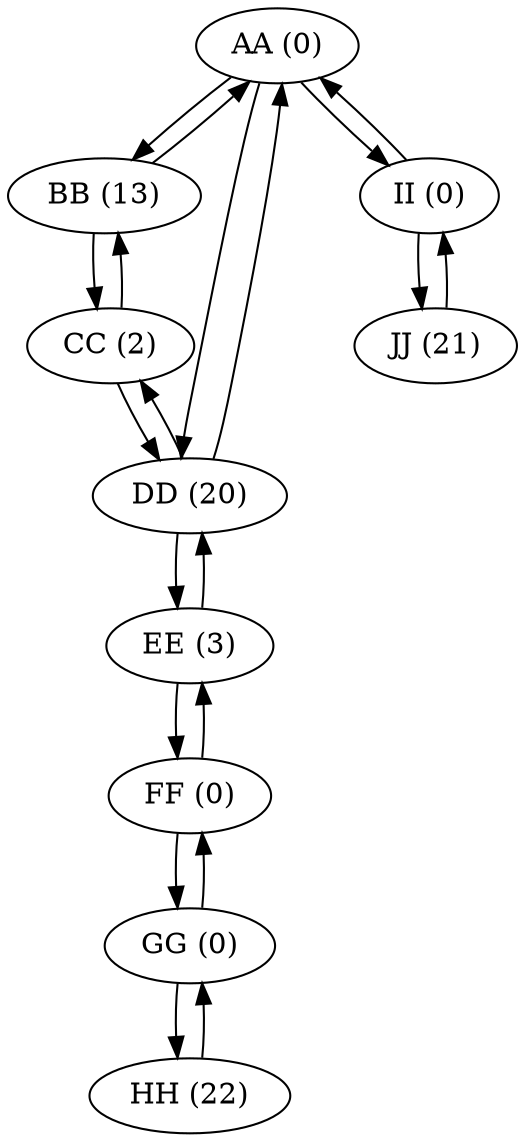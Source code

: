 digraph G {
    AA [label = "AA (0)"];
    BB [label = "BB (13)"];
    CC [label = "CC (2)"];
    DD [label = "DD (20)"];
    EE [label = "EE (3)"];
    FF [label = "FF (0)"];
    GG [label = "GG (0)"];
    HH [label = "HH (22)"];
    II [label = "II (0)"];
    JJ [label = "JJ (21)"];

    AA -> DD;
    AA -> II;
    AA -> BB;
    BB -> CC;
    BB -> AA;
    CC -> DD;
    CC -> BB;
    DD -> CC;
    DD -> AA;
    DD -> EE;
    EE -> FF;
    EE -> DD;
    FF -> EE;
    FF -> GG;
    GG -> FF;
    GG -> HH;
    HH -> GG;
    II -> AA;
    II -> JJ;
    JJ -> II;
}
